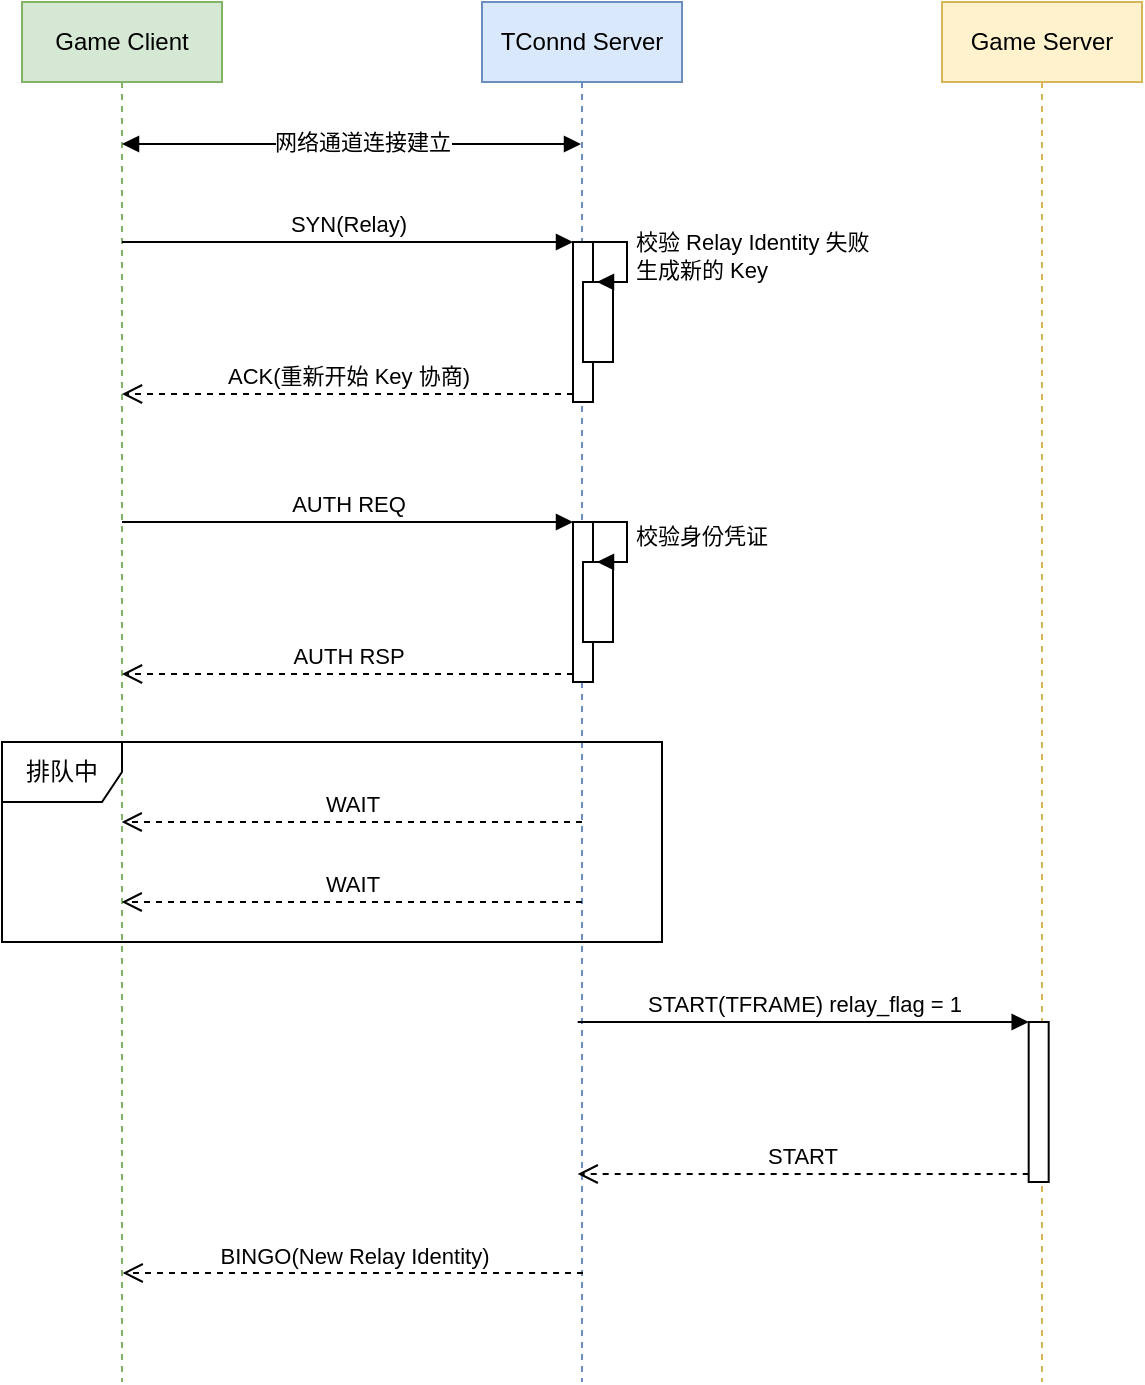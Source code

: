 <mxfile version="14.9.3" type="device"><diagram id="mLVXHh5zgpKV3_u15yu5" name="Page-1"><mxGraphModel dx="946" dy="557" grid="1" gridSize="10" guides="1" tooltips="1" connect="1" arrows="1" fold="1" page="1" pageScale="1" pageWidth="827" pageHeight="1169" math="0" shadow="0"><root><mxCell id="0"/><mxCell id="1" parent="0"/><mxCell id="uTTiQ_ivLcluxY7jbMX8-1" value="Game Client" style="shape=umlLifeline;perimeter=lifelinePerimeter;whiteSpace=wrap;html=1;container=1;collapsible=0;recursiveResize=0;outlineConnect=0;fillColor=#d5e8d4;strokeColor=#82b366;" vertex="1" parent="1"><mxGeometry x="60" y="20" width="100" height="690" as="geometry"/></mxCell><mxCell id="uTTiQ_ivLcluxY7jbMX8-2" value="" style="endArrow=block;startArrow=block;endFill=1;startFill=1;html=1;" edge="1" parent="uTTiQ_ivLcluxY7jbMX8-1"><mxGeometry width="160" relative="1" as="geometry"><mxPoint x="50" y="71" as="sourcePoint"/><mxPoint x="279.5" y="71.0" as="targetPoint"/><Array as="points"><mxPoint x="200" y="71"/></Array></mxGeometry></mxCell><mxCell id="uTTiQ_ivLcluxY7jbMX8-3" value="网络通道连接建立" style="edgeLabel;html=1;align=center;verticalAlign=middle;resizable=0;points=[];" vertex="1" connectable="0" parent="uTTiQ_ivLcluxY7jbMX8-2"><mxGeometry x="-0.163" y="1" relative="1" as="geometry"><mxPoint x="24" as="offset"/></mxGeometry></mxCell><mxCell id="uTTiQ_ivLcluxY7jbMX8-4" value="TConnd Server" style="shape=umlLifeline;perimeter=lifelinePerimeter;whiteSpace=wrap;html=1;container=1;collapsible=0;recursiveResize=0;outlineConnect=0;fillColor=#dae8fc;strokeColor=#6c8ebf;" vertex="1" parent="1"><mxGeometry x="290" y="20" width="100" height="690" as="geometry"/></mxCell><mxCell id="uTTiQ_ivLcluxY7jbMX8-6" value="Game Server" style="shape=umlLifeline;perimeter=lifelinePerimeter;whiteSpace=wrap;html=1;container=1;collapsible=0;recursiveResize=0;outlineConnect=0;fillColor=#fff2cc;strokeColor=#d6b656;" vertex="1" parent="1"><mxGeometry x="520" y="20" width="100" height="690" as="geometry"/></mxCell><mxCell id="uTTiQ_ivLcluxY7jbMX8-29" value="" style="html=1;points=[];perimeter=orthogonalPerimeter;" vertex="1" parent="uTTiQ_ivLcluxY7jbMX8-6"><mxGeometry x="43.34" y="510" width="10" height="80" as="geometry"/></mxCell><mxCell id="uTTiQ_ivLcluxY7jbMX8-12" value="WAIT" style="html=1;verticalAlign=bottom;endArrow=open;dashed=1;endSize=8;" edge="1" parent="1"><mxGeometry relative="1" as="geometry"><mxPoint x="340" y="430" as="sourcePoint"/><mxPoint x="109.824" y="430" as="targetPoint"/><Array as="points"><mxPoint x="320.5" y="430"/></Array></mxGeometry></mxCell><mxCell id="uTTiQ_ivLcluxY7jbMX8-13" value="WAIT" style="html=1;verticalAlign=bottom;endArrow=open;dashed=1;endSize=8;" edge="1" parent="1"><mxGeometry relative="1" as="geometry"><mxPoint x="340" y="470" as="sourcePoint"/><mxPoint x="109.824" y="470" as="targetPoint"/><Array as="points"><mxPoint x="320.5" y="470"/></Array></mxGeometry></mxCell><mxCell id="uTTiQ_ivLcluxY7jbMX8-14" value="BINGO(New Relay Identity)" style="html=1;verticalAlign=bottom;endArrow=open;dashed=1;endSize=8;" edge="1" parent="1"><mxGeometry relative="1" as="geometry"><mxPoint x="340.5" y="655.5" as="sourcePoint"/><mxPoint x="110.324" y="655.5" as="targetPoint"/><Array as="points"><mxPoint x="321" y="655.5"/></Array></mxGeometry></mxCell><mxCell id="uTTiQ_ivLcluxY7jbMX8-16" value="" style="html=1;points=[];perimeter=orthogonalPerimeter;" vertex="1" parent="1"><mxGeometry x="335.5" y="140" width="10" height="80" as="geometry"/></mxCell><mxCell id="uTTiQ_ivLcluxY7jbMX8-17" value="SYN(Relay)" style="html=1;verticalAlign=bottom;endArrow=block;entryX=0;entryY=0;" edge="1" parent="1" target="uTTiQ_ivLcluxY7jbMX8-16"><mxGeometry relative="1" as="geometry"><mxPoint x="110" y="140.0" as="sourcePoint"/></mxGeometry></mxCell><mxCell id="uTTiQ_ivLcluxY7jbMX8-18" value="ACK(重新开始 Key 协商)" style="html=1;verticalAlign=bottom;endArrow=open;dashed=1;endSize=8;exitX=0;exitY=0.95;" edge="1" parent="1" source="uTTiQ_ivLcluxY7jbMX8-16"><mxGeometry relative="1" as="geometry"><mxPoint x="110" y="216" as="targetPoint"/></mxGeometry></mxCell><mxCell id="uTTiQ_ivLcluxY7jbMX8-19" value="" style="html=1;points=[];perimeter=orthogonalPerimeter;" vertex="1" parent="1"><mxGeometry x="340.5" y="160" width="15" height="40" as="geometry"/></mxCell><mxCell id="uTTiQ_ivLcluxY7jbMX8-20" value="校验 Relay Identity 失败&lt;br&gt;生成新的 Key" style="edgeStyle=orthogonalEdgeStyle;html=1;align=left;spacingLeft=2;endArrow=block;rounded=0;entryX=1;entryY=0;" edge="1" parent="1"><mxGeometry relative="1" as="geometry"><mxPoint x="340.5" y="140" as="sourcePoint"/><Array as="points"><mxPoint x="362.5" y="140"/></Array><mxPoint x="347.5" y="160" as="targetPoint"/></mxGeometry></mxCell><mxCell id="uTTiQ_ivLcluxY7jbMX8-21" value="" style="html=1;points=[];perimeter=orthogonalPerimeter;" vertex="1" parent="1"><mxGeometry x="335.5" y="280" width="10" height="80" as="geometry"/></mxCell><mxCell id="uTTiQ_ivLcluxY7jbMX8-22" value="AUTH REQ" style="html=1;verticalAlign=bottom;endArrow=block;entryX=0;entryY=0;" edge="1" parent="1" target="uTTiQ_ivLcluxY7jbMX8-21"><mxGeometry relative="1" as="geometry"><mxPoint x="110" y="280" as="sourcePoint"/></mxGeometry></mxCell><mxCell id="uTTiQ_ivLcluxY7jbMX8-23" value="AUTH RSP" style="html=1;verticalAlign=bottom;endArrow=open;dashed=1;endSize=8;exitX=0;exitY=0.95;" edge="1" parent="1" source="uTTiQ_ivLcluxY7jbMX8-21"><mxGeometry relative="1" as="geometry"><mxPoint x="110" y="356" as="targetPoint"/></mxGeometry></mxCell><mxCell id="uTTiQ_ivLcluxY7jbMX8-24" value="" style="html=1;points=[];perimeter=orthogonalPerimeter;" vertex="1" parent="1"><mxGeometry x="340.5" y="300" width="15" height="40" as="geometry"/></mxCell><mxCell id="uTTiQ_ivLcluxY7jbMX8-25" value="校验身份凭证" style="edgeStyle=orthogonalEdgeStyle;html=1;align=left;spacingLeft=2;endArrow=block;rounded=0;entryX=1;entryY=0;" edge="1" parent="1"><mxGeometry relative="1" as="geometry"><mxPoint x="340.5" y="280" as="sourcePoint"/><Array as="points"><mxPoint x="362.5" y="280"/></Array><mxPoint x="347.5" y="300" as="targetPoint"/></mxGeometry></mxCell><mxCell id="uTTiQ_ivLcluxY7jbMX8-26" value="排队中" style="shape=umlFrame;whiteSpace=wrap;html=1;width=60;height=30;" vertex="1" parent="1"><mxGeometry x="50" y="390" width="330" height="100" as="geometry"/></mxCell><mxCell id="uTTiQ_ivLcluxY7jbMX8-30" value="START(TFRAME) relay_flag = 1" style="html=1;verticalAlign=bottom;endArrow=block;entryX=0;entryY=0;" edge="1" target="uTTiQ_ivLcluxY7jbMX8-29" parent="1"><mxGeometry relative="1" as="geometry"><mxPoint x="337.84" y="530.0" as="sourcePoint"/></mxGeometry></mxCell><mxCell id="uTTiQ_ivLcluxY7jbMX8-31" value="START" style="html=1;verticalAlign=bottom;endArrow=open;dashed=1;endSize=8;exitX=0;exitY=0.95;" edge="1" source="uTTiQ_ivLcluxY7jbMX8-29" parent="1"><mxGeometry relative="1" as="geometry"><mxPoint x="337.84" y="606" as="targetPoint"/></mxGeometry></mxCell></root></mxGraphModel></diagram></mxfile>